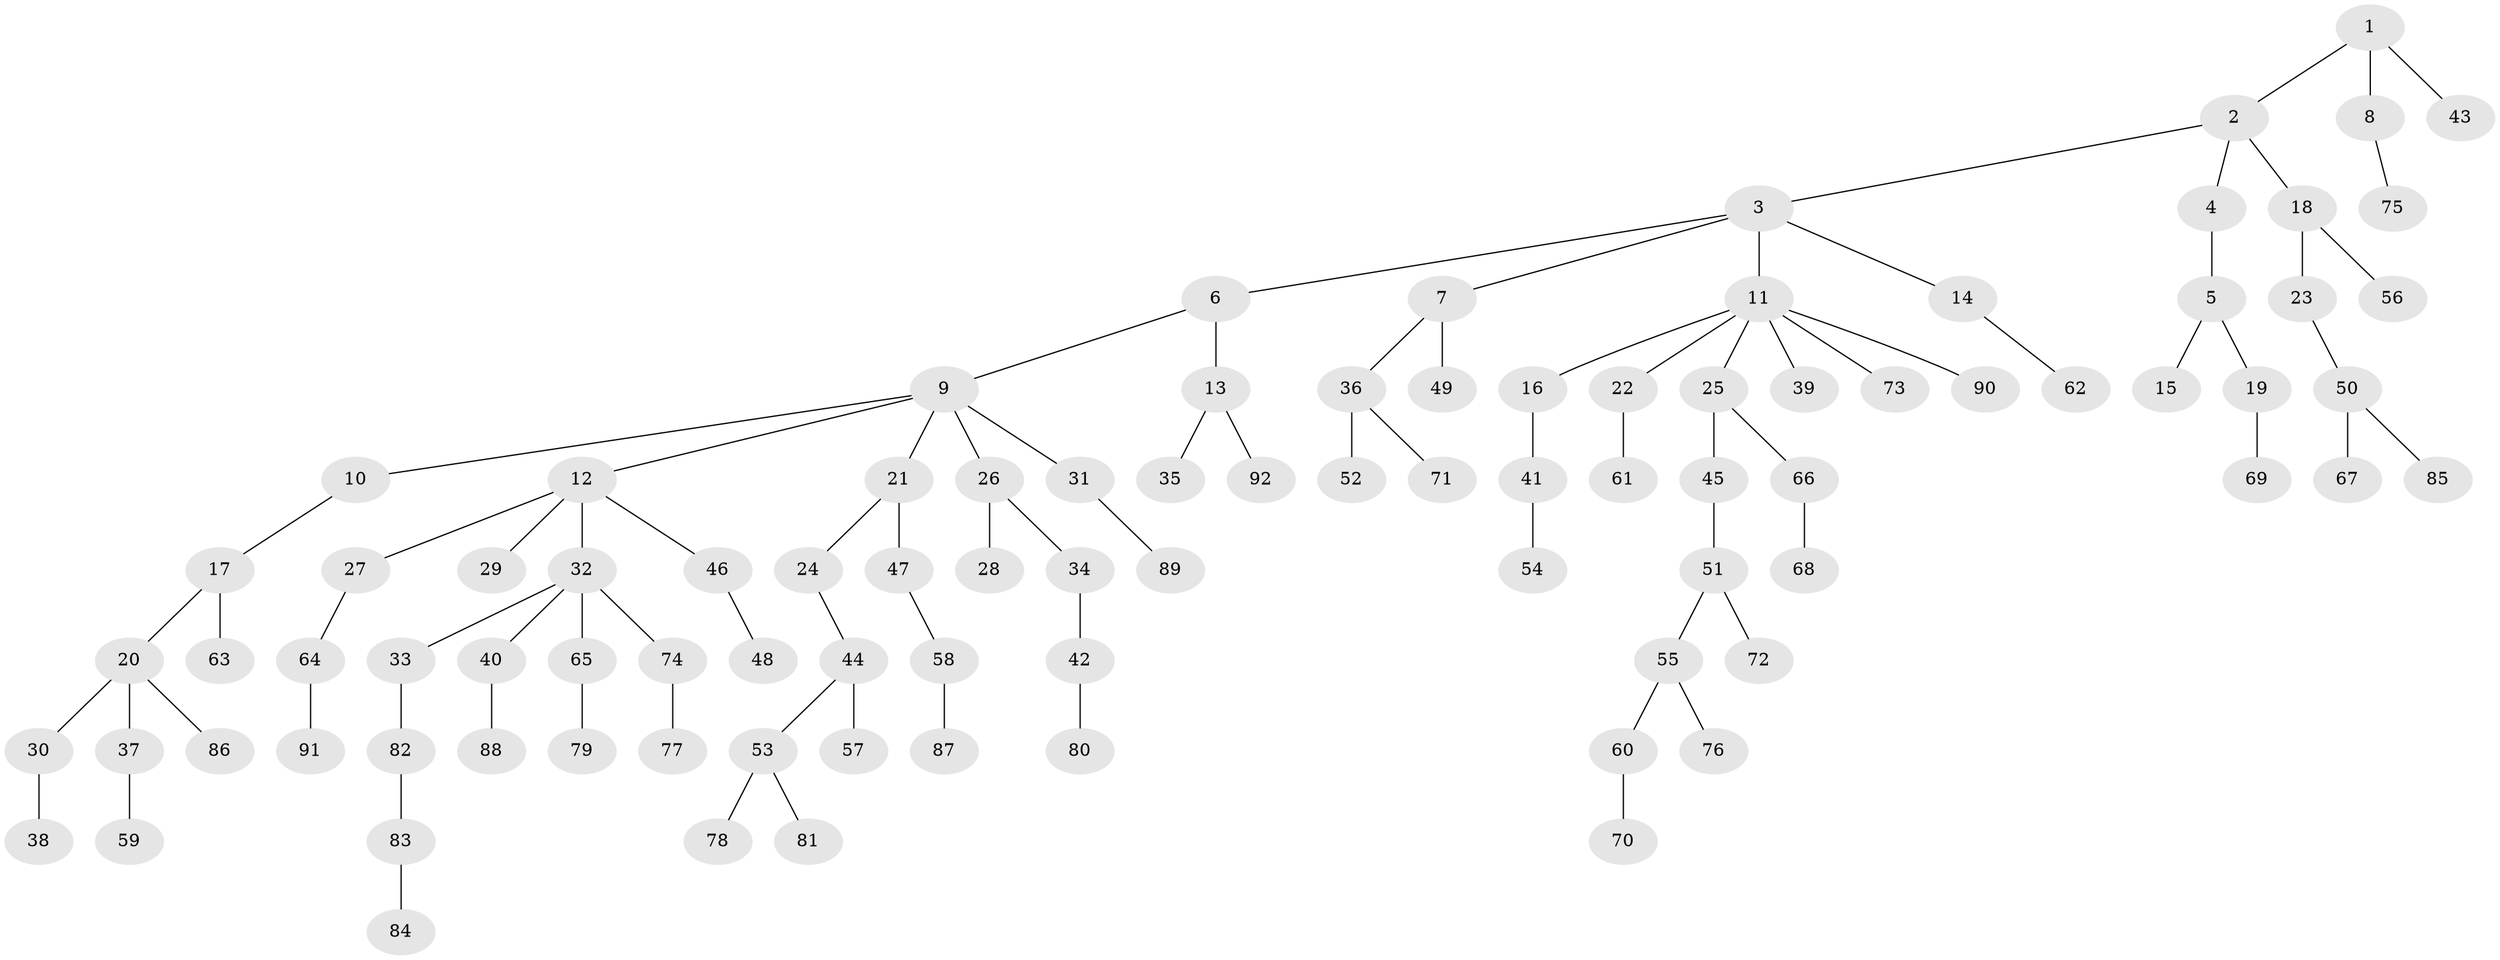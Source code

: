 // coarse degree distribution, {4: 0.01818181818181818, 1: 0.6, 2: 0.21818181818181817, 3: 0.10909090909090909, 5: 0.03636363636363636, 19: 0.01818181818181818}
// Generated by graph-tools (version 1.1) at 2025/57/03/04/25 21:57:01]
// undirected, 92 vertices, 91 edges
graph export_dot {
graph [start="1"]
  node [color=gray90,style=filled];
  1;
  2;
  3;
  4;
  5;
  6;
  7;
  8;
  9;
  10;
  11;
  12;
  13;
  14;
  15;
  16;
  17;
  18;
  19;
  20;
  21;
  22;
  23;
  24;
  25;
  26;
  27;
  28;
  29;
  30;
  31;
  32;
  33;
  34;
  35;
  36;
  37;
  38;
  39;
  40;
  41;
  42;
  43;
  44;
  45;
  46;
  47;
  48;
  49;
  50;
  51;
  52;
  53;
  54;
  55;
  56;
  57;
  58;
  59;
  60;
  61;
  62;
  63;
  64;
  65;
  66;
  67;
  68;
  69;
  70;
  71;
  72;
  73;
  74;
  75;
  76;
  77;
  78;
  79;
  80;
  81;
  82;
  83;
  84;
  85;
  86;
  87;
  88;
  89;
  90;
  91;
  92;
  1 -- 2;
  1 -- 8;
  1 -- 43;
  2 -- 3;
  2 -- 4;
  2 -- 18;
  3 -- 6;
  3 -- 7;
  3 -- 11;
  3 -- 14;
  4 -- 5;
  5 -- 15;
  5 -- 19;
  6 -- 9;
  6 -- 13;
  7 -- 36;
  7 -- 49;
  8 -- 75;
  9 -- 10;
  9 -- 12;
  9 -- 21;
  9 -- 26;
  9 -- 31;
  10 -- 17;
  11 -- 16;
  11 -- 22;
  11 -- 25;
  11 -- 39;
  11 -- 73;
  11 -- 90;
  12 -- 27;
  12 -- 29;
  12 -- 32;
  12 -- 46;
  13 -- 35;
  13 -- 92;
  14 -- 62;
  16 -- 41;
  17 -- 20;
  17 -- 63;
  18 -- 23;
  18 -- 56;
  19 -- 69;
  20 -- 30;
  20 -- 37;
  20 -- 86;
  21 -- 24;
  21 -- 47;
  22 -- 61;
  23 -- 50;
  24 -- 44;
  25 -- 45;
  25 -- 66;
  26 -- 28;
  26 -- 34;
  27 -- 64;
  30 -- 38;
  31 -- 89;
  32 -- 33;
  32 -- 40;
  32 -- 65;
  32 -- 74;
  33 -- 82;
  34 -- 42;
  36 -- 52;
  36 -- 71;
  37 -- 59;
  40 -- 88;
  41 -- 54;
  42 -- 80;
  44 -- 53;
  44 -- 57;
  45 -- 51;
  46 -- 48;
  47 -- 58;
  50 -- 67;
  50 -- 85;
  51 -- 55;
  51 -- 72;
  53 -- 78;
  53 -- 81;
  55 -- 60;
  55 -- 76;
  58 -- 87;
  60 -- 70;
  64 -- 91;
  65 -- 79;
  66 -- 68;
  74 -- 77;
  82 -- 83;
  83 -- 84;
}
